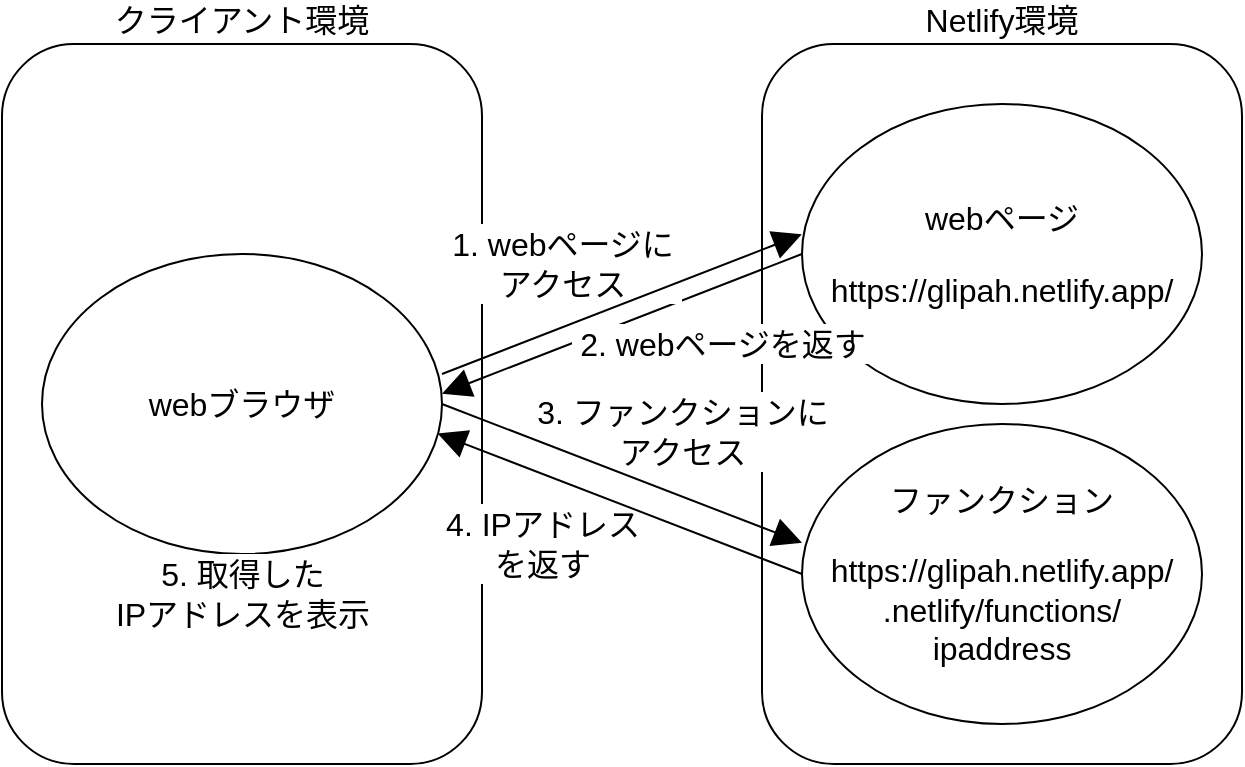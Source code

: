 <mxfile version="13.0.1" type="device"><diagram id="-wSbFnS5kWjP6roDs0ag" name="Page-1"><mxGraphModel dx="1160" dy="618" grid="1" gridSize="10" guides="1" tooltips="1" connect="1" arrows="1" fold="1" page="1" pageScale="1" pageWidth="1169" pageHeight="827" math="0" shadow="0"><root><mxCell id="0"/><mxCell id="1" parent="0"/><mxCell id="hSDuIwFwTtRzLKD_vOB1-6" value="クライアント環境" style="rounded=1;whiteSpace=wrap;html=1;fontSize=16;align=center;labelPosition=center;verticalLabelPosition=top;verticalAlign=bottom;" vertex="1" parent="1"><mxGeometry x="140" y="80" width="240" height="360" as="geometry"/></mxCell><mxCell id="hSDuIwFwTtRzLKD_vOB1-1" value="&lt;p style=&quot;font-size: 16px;&quot;&gt;webブラウザ&lt;/p&gt;" style="ellipse;whiteSpace=wrap;html=1;align=center;fontSize=16;" vertex="1" parent="1"><mxGeometry x="160" y="185" width="200" height="150" as="geometry"/></mxCell><mxCell id="hSDuIwFwTtRzLKD_vOB1-2" value="Netlify環境" style="rounded=1;whiteSpace=wrap;html=1;fontSize=16;align=center;labelPosition=center;verticalLabelPosition=top;verticalAlign=bottom;" vertex="1" parent="1"><mxGeometry x="520" y="80" width="240" height="360" as="geometry"/></mxCell><mxCell id="hSDuIwFwTtRzLKD_vOB1-3" value="&lt;p style=&quot;font-size: 16px&quot;&gt;webページ&lt;/p&gt;&lt;p style=&quot;font-size: 16px&quot;&gt;https://glipah.netlify.app/&lt;/p&gt;" style="ellipse;whiteSpace=wrap;html=1;align=center;fontSize=16;" vertex="1" parent="1"><mxGeometry x="540" y="110" width="200" height="150" as="geometry"/></mxCell><mxCell id="hSDuIwFwTtRzLKD_vOB1-5" value="&lt;p style=&quot;font-size: 16px&quot;&gt;ファンクション&lt;/p&gt;&lt;p style=&quot;font-size: 16px&quot;&gt;https://glipah.netlify.app/&lt;br&gt;.netlify/functions/&lt;br&gt;ipaddress&lt;/p&gt;" style="ellipse;whiteSpace=wrap;html=1;align=center;fontSize=16;" vertex="1" parent="1"><mxGeometry x="540" y="270" width="200" height="150" as="geometry"/></mxCell><mxCell id="hSDuIwFwTtRzLKD_vOB1-10" value="" style="endArrow=none;html=1;fontSize=16;exitX=1;exitY=0.5;exitDx=0;exitDy=0;entryX=0.083;entryY=0.306;entryDx=0;entryDy=0;entryPerimeter=0;endFill=0;endSize=12;startArrow=block;startFill=1;startSize=12;" edge="1" parent="1"><mxGeometry width="50" height="50" relative="1" as="geometry"><mxPoint x="360" y="254.84" as="sourcePoint"/><mxPoint x="539.92" y="185.0" as="targetPoint"/></mxGeometry></mxCell><mxCell id="hSDuIwFwTtRzLKD_vOB1-11" value="1. webページに&lt;br&gt;アクセス" style="text;html=1;align=center;verticalAlign=middle;resizable=0;points=[];autosize=1;fontSize=16;fillColor=#ffffff;" vertex="1" parent="1"><mxGeometry x="360" y="170" width="120" height="40" as="geometry"/></mxCell><mxCell id="hSDuIwFwTtRzLKD_vOB1-12" value="2. webページを返す" style="text;html=1;align=center;verticalAlign=middle;resizable=0;points=[];autosize=1;fontSize=16;fillColor=#ffffff;" vertex="1" parent="1"><mxGeometry x="425" y="220" width="150" height="20" as="geometry"/></mxCell><mxCell id="hSDuIwFwTtRzLKD_vOB1-15" value="3. ファンクションに&lt;br&gt;アクセス" style="text;html=1;align=center;verticalAlign=middle;resizable=0;points=[];autosize=1;fontSize=16;fillColor=#ffffff;" vertex="1" parent="1"><mxGeometry x="410" y="254" width="140" height="40" as="geometry"/></mxCell><mxCell id="hSDuIwFwTtRzLKD_vOB1-14" value="" style="endArrow=block;html=1;fontSize=16;entryX=0;entryY=0.396;entryDx=0;entryDy=0;entryPerimeter=0;endFill=1;endSize=12;exitX=1;exitY=0.5;exitDx=0;exitDy=0;" edge="1" parent="1" source="hSDuIwFwTtRzLKD_vOB1-1" target="hSDuIwFwTtRzLKD_vOB1-5"><mxGeometry width="50" height="50" relative="1" as="geometry"><mxPoint x="360" y="339.84" as="sourcePoint"/><mxPoint x="539.92" y="270.0" as="targetPoint"/></mxGeometry></mxCell><mxCell id="hSDuIwFwTtRzLKD_vOB1-8" value="" style="endArrow=block;html=1;fontSize=16;exitX=1;exitY=0.5;exitDx=0;exitDy=0;entryX=0.083;entryY=0.306;entryDx=0;entryDy=0;entryPerimeter=0;endFill=1;endSize=12;" edge="1" parent="1"><mxGeometry width="50" height="50" relative="1" as="geometry"><mxPoint x="360" y="245" as="sourcePoint"/><mxPoint x="539.92" y="175.16" as="targetPoint"/></mxGeometry></mxCell><mxCell id="hSDuIwFwTtRzLKD_vOB1-16" value="4. IPアドレス&lt;br&gt;を返す" style="text;html=1;align=center;verticalAlign=middle;resizable=0;points=[];autosize=1;fontSize=16;fillColor=#ffffff;" vertex="1" parent="1"><mxGeometry x="360" y="310" width="100" height="40" as="geometry"/></mxCell><mxCell id="hSDuIwFwTtRzLKD_vOB1-13" value="" style="endArrow=none;html=1;fontSize=16;entryX=0;entryY=0.5;entryDx=0;entryDy=0;endFill=0;endSize=12;startArrow=block;startFill=1;startSize=12;exitX=0.989;exitY=0.598;exitDx=0;exitDy=0;exitPerimeter=0;" edge="1" parent="1" source="hSDuIwFwTtRzLKD_vOB1-1" target="hSDuIwFwTtRzLKD_vOB1-5"><mxGeometry width="50" height="50" relative="1" as="geometry"><mxPoint x="360" y="349.68" as="sourcePoint"/><mxPoint x="539.92" y="279.84" as="targetPoint"/></mxGeometry></mxCell><mxCell id="hSDuIwFwTtRzLKD_vOB1-23" value="5. 取得した&lt;br&gt;IPアドレスを表示" style="text;html=1;align=center;verticalAlign=middle;resizable=0;points=[];autosize=1;fontSize=16;fillColor=#ffffff;" vertex="1" parent="1"><mxGeometry x="195" y="335" width="130" height="40" as="geometry"/></mxCell></root></mxGraphModel></diagram></mxfile>